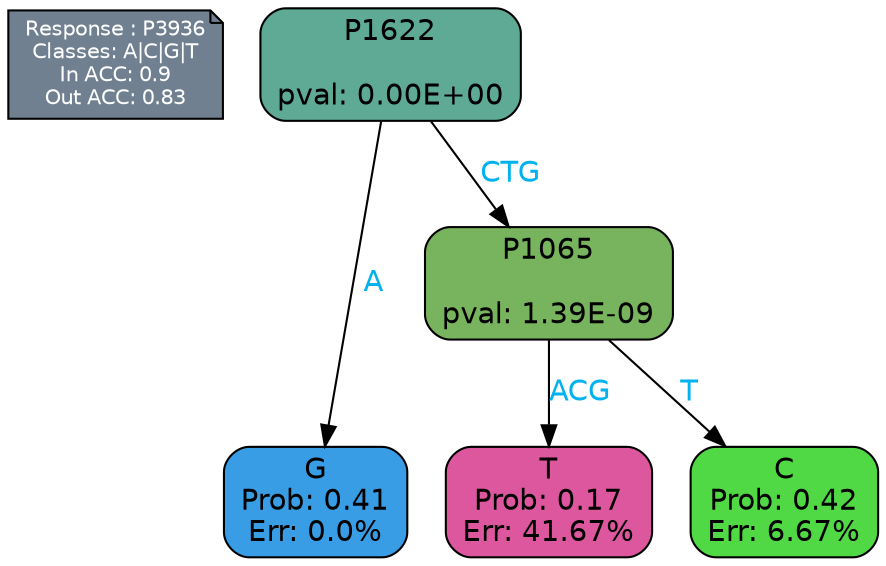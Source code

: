 digraph Tree {
node [shape=box, style="filled, rounded", color="black", fontname=helvetica] ;
graph [ranksep=equally, splines=polylines, bgcolor=transparent, dpi=600] ;
edge [fontname=helvetica] ;
LEGEND [label="Response : P3936
Classes: A|C|G|T
In ACC: 0.9
Out ACC: 0.83
",shape=note,align=left,style=filled,fillcolor="slategray",fontcolor="white",fontsize=10];1 [label="P1622

pval: 0.00E+00", fillcolor="#5eaa95"] ;
2 [label="G
Prob: 0.41
Err: 0.0%", fillcolor="#399de5"] ;
3 [label="P1065

pval: 1.39E-09", fillcolor="#78b45d"] ;
4 [label="T
Prob: 0.17
Err: 41.67%", fillcolor="#dc579d"] ;
5 [label="C
Prob: 0.42
Err: 6.67%", fillcolor="#50d944"] ;
1 -> 2 [label="A",fontcolor=deepskyblue2] ;
1 -> 3 [label="CTG",fontcolor=deepskyblue2] ;
3 -> 4 [label="ACG",fontcolor=deepskyblue2] ;
3 -> 5 [label="T",fontcolor=deepskyblue2] ;
{rank = same; 2;4;5;}{rank = same; LEGEND;1;}}